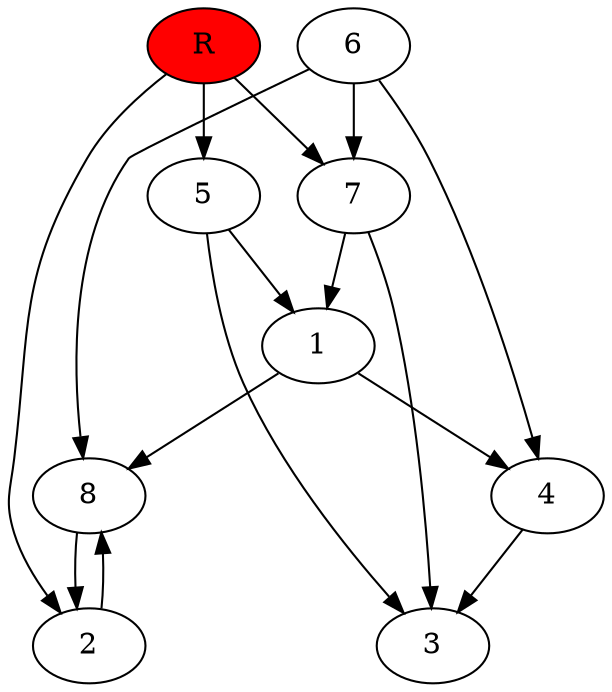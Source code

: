 digraph prb10450 {
	1
	2
	3
	4
	5
	6
	7
	8
	R [fillcolor="#ff0000" style=filled]
	1 -> 4
	1 -> 8
	2 -> 8
	4 -> 3
	5 -> 1
	5 -> 3
	6 -> 4
	6 -> 7
	6 -> 8
	7 -> 1
	7 -> 3
	8 -> 2
	R -> 2
	R -> 5
	R -> 7
}

